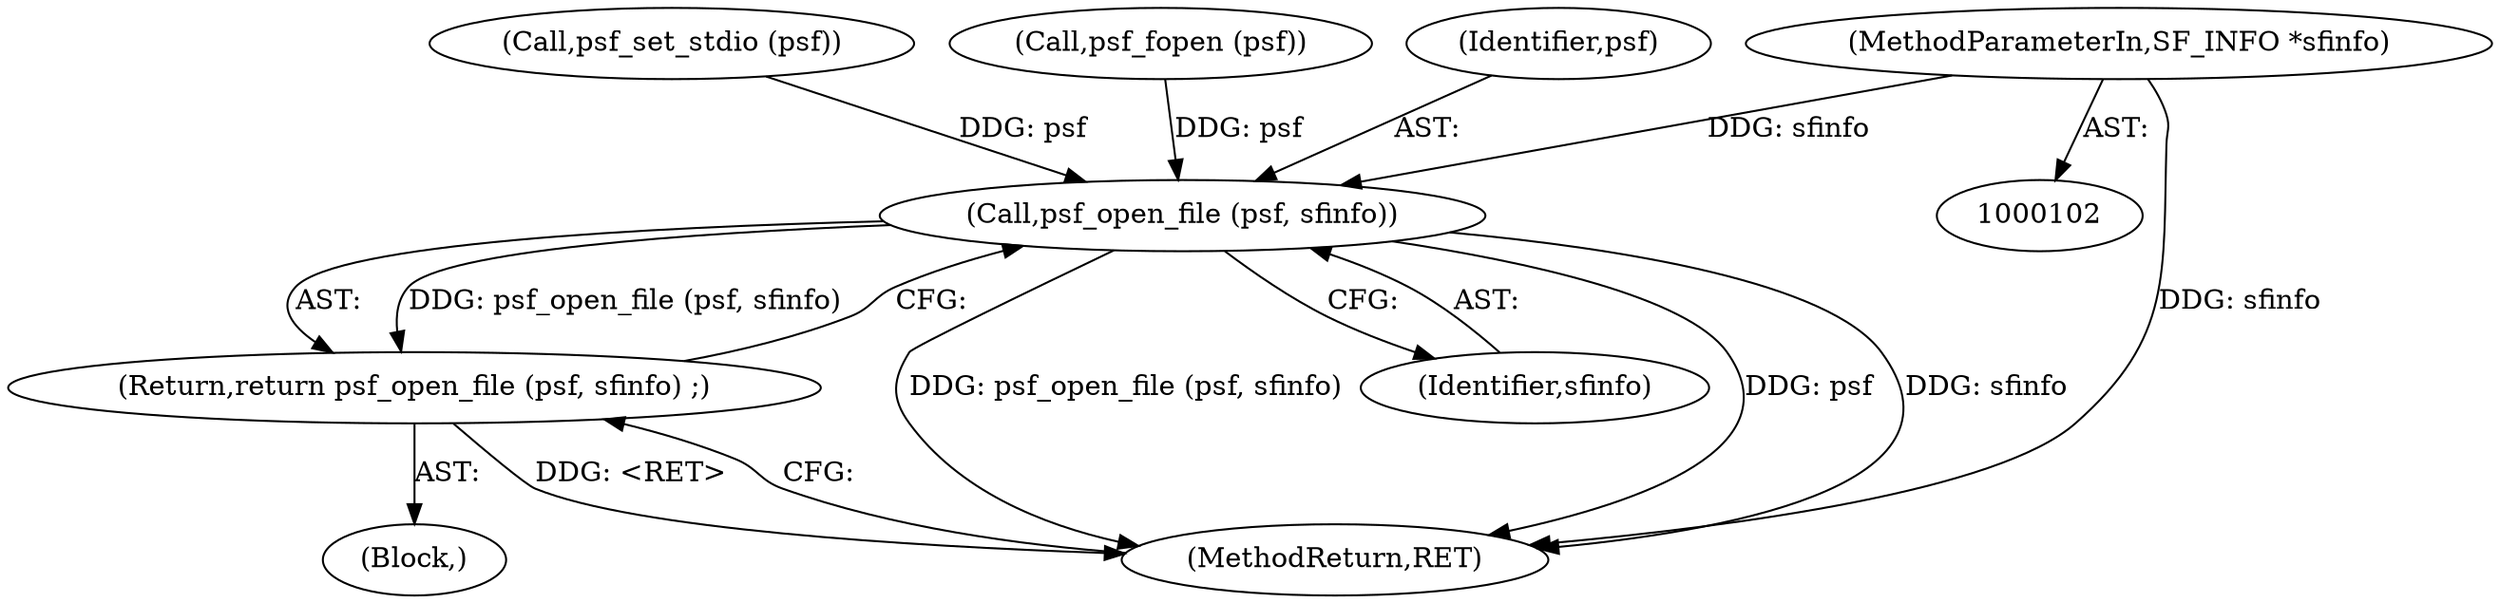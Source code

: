 digraph "0_libsndfile_708e996c87c5fae77b104ccfeb8f6db784c32074_19@pointer" {
"1000105" [label="(MethodParameterIn,SF_INFO *sfinfo)"];
"1000172" [label="(Call,psf_open_file (psf, sfinfo))"];
"1000171" [label="(Return,return psf_open_file (psf, sfinfo) ;)"];
"1000162" [label="(Call,psf_set_stdio (psf))"];
"1000174" [label="(Identifier,sfinfo)"];
"1000171" [label="(Return,return psf_open_file (psf, sfinfo) ;)"];
"1000172" [label="(Call,psf_open_file (psf, sfinfo))"];
"1000106" [label="(Block,)"];
"1000169" [label="(Call,psf_fopen (psf))"];
"1000175" [label="(MethodReturn,RET)"];
"1000105" [label="(MethodParameterIn,SF_INFO *sfinfo)"];
"1000173" [label="(Identifier,psf)"];
"1000105" -> "1000102"  [label="AST: "];
"1000105" -> "1000175"  [label="DDG: sfinfo"];
"1000105" -> "1000172"  [label="DDG: sfinfo"];
"1000172" -> "1000171"  [label="AST: "];
"1000172" -> "1000174"  [label="CFG: "];
"1000173" -> "1000172"  [label="AST: "];
"1000174" -> "1000172"  [label="AST: "];
"1000171" -> "1000172"  [label="CFG: "];
"1000172" -> "1000175"  [label="DDG: psf_open_file (psf, sfinfo)"];
"1000172" -> "1000175"  [label="DDG: psf"];
"1000172" -> "1000175"  [label="DDG: sfinfo"];
"1000172" -> "1000171"  [label="DDG: psf_open_file (psf, sfinfo)"];
"1000169" -> "1000172"  [label="DDG: psf"];
"1000162" -> "1000172"  [label="DDG: psf"];
"1000171" -> "1000106"  [label="AST: "];
"1000175" -> "1000171"  [label="CFG: "];
"1000171" -> "1000175"  [label="DDG: <RET>"];
}
